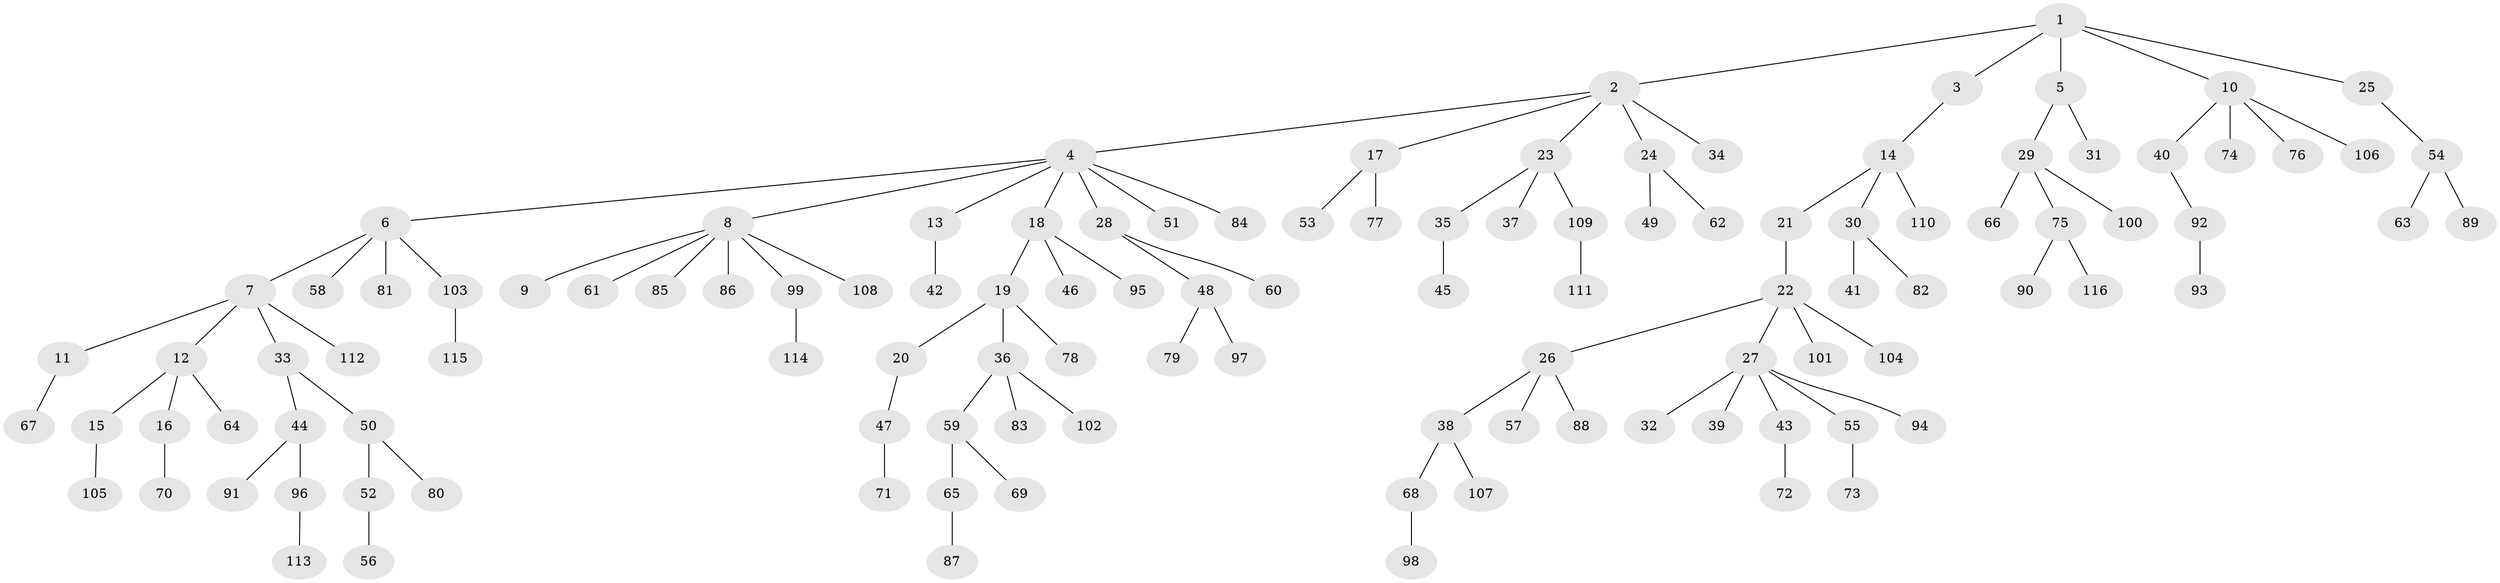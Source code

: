 // coarse degree distribution, {5: 0.037037037037037035, 6: 0.024691358024691357, 2: 0.2222222222222222, 11: 0.012345679012345678, 3: 0.08641975308641975, 7: 0.012345679012345678, 1: 0.5679012345679012, 4: 0.037037037037037035}
// Generated by graph-tools (version 1.1) at 2025/19/03/04/25 18:19:25]
// undirected, 116 vertices, 115 edges
graph export_dot {
graph [start="1"]
  node [color=gray90,style=filled];
  1;
  2;
  3;
  4;
  5;
  6;
  7;
  8;
  9;
  10;
  11;
  12;
  13;
  14;
  15;
  16;
  17;
  18;
  19;
  20;
  21;
  22;
  23;
  24;
  25;
  26;
  27;
  28;
  29;
  30;
  31;
  32;
  33;
  34;
  35;
  36;
  37;
  38;
  39;
  40;
  41;
  42;
  43;
  44;
  45;
  46;
  47;
  48;
  49;
  50;
  51;
  52;
  53;
  54;
  55;
  56;
  57;
  58;
  59;
  60;
  61;
  62;
  63;
  64;
  65;
  66;
  67;
  68;
  69;
  70;
  71;
  72;
  73;
  74;
  75;
  76;
  77;
  78;
  79;
  80;
  81;
  82;
  83;
  84;
  85;
  86;
  87;
  88;
  89;
  90;
  91;
  92;
  93;
  94;
  95;
  96;
  97;
  98;
  99;
  100;
  101;
  102;
  103;
  104;
  105;
  106;
  107;
  108;
  109;
  110;
  111;
  112;
  113;
  114;
  115;
  116;
  1 -- 2;
  1 -- 3;
  1 -- 5;
  1 -- 10;
  1 -- 25;
  2 -- 4;
  2 -- 17;
  2 -- 23;
  2 -- 24;
  2 -- 34;
  3 -- 14;
  4 -- 6;
  4 -- 8;
  4 -- 13;
  4 -- 18;
  4 -- 28;
  4 -- 51;
  4 -- 84;
  5 -- 29;
  5 -- 31;
  6 -- 7;
  6 -- 58;
  6 -- 81;
  6 -- 103;
  7 -- 11;
  7 -- 12;
  7 -- 33;
  7 -- 112;
  8 -- 9;
  8 -- 61;
  8 -- 85;
  8 -- 86;
  8 -- 99;
  8 -- 108;
  10 -- 40;
  10 -- 74;
  10 -- 76;
  10 -- 106;
  11 -- 67;
  12 -- 15;
  12 -- 16;
  12 -- 64;
  13 -- 42;
  14 -- 21;
  14 -- 30;
  14 -- 110;
  15 -- 105;
  16 -- 70;
  17 -- 53;
  17 -- 77;
  18 -- 19;
  18 -- 46;
  18 -- 95;
  19 -- 20;
  19 -- 36;
  19 -- 78;
  20 -- 47;
  21 -- 22;
  22 -- 26;
  22 -- 27;
  22 -- 101;
  22 -- 104;
  23 -- 35;
  23 -- 37;
  23 -- 109;
  24 -- 49;
  24 -- 62;
  25 -- 54;
  26 -- 38;
  26 -- 57;
  26 -- 88;
  27 -- 32;
  27 -- 39;
  27 -- 43;
  27 -- 55;
  27 -- 94;
  28 -- 48;
  28 -- 60;
  29 -- 66;
  29 -- 75;
  29 -- 100;
  30 -- 41;
  30 -- 82;
  33 -- 44;
  33 -- 50;
  35 -- 45;
  36 -- 59;
  36 -- 83;
  36 -- 102;
  38 -- 68;
  38 -- 107;
  40 -- 92;
  43 -- 72;
  44 -- 91;
  44 -- 96;
  47 -- 71;
  48 -- 79;
  48 -- 97;
  50 -- 52;
  50 -- 80;
  52 -- 56;
  54 -- 63;
  54 -- 89;
  55 -- 73;
  59 -- 65;
  59 -- 69;
  65 -- 87;
  68 -- 98;
  75 -- 90;
  75 -- 116;
  92 -- 93;
  96 -- 113;
  99 -- 114;
  103 -- 115;
  109 -- 111;
}
